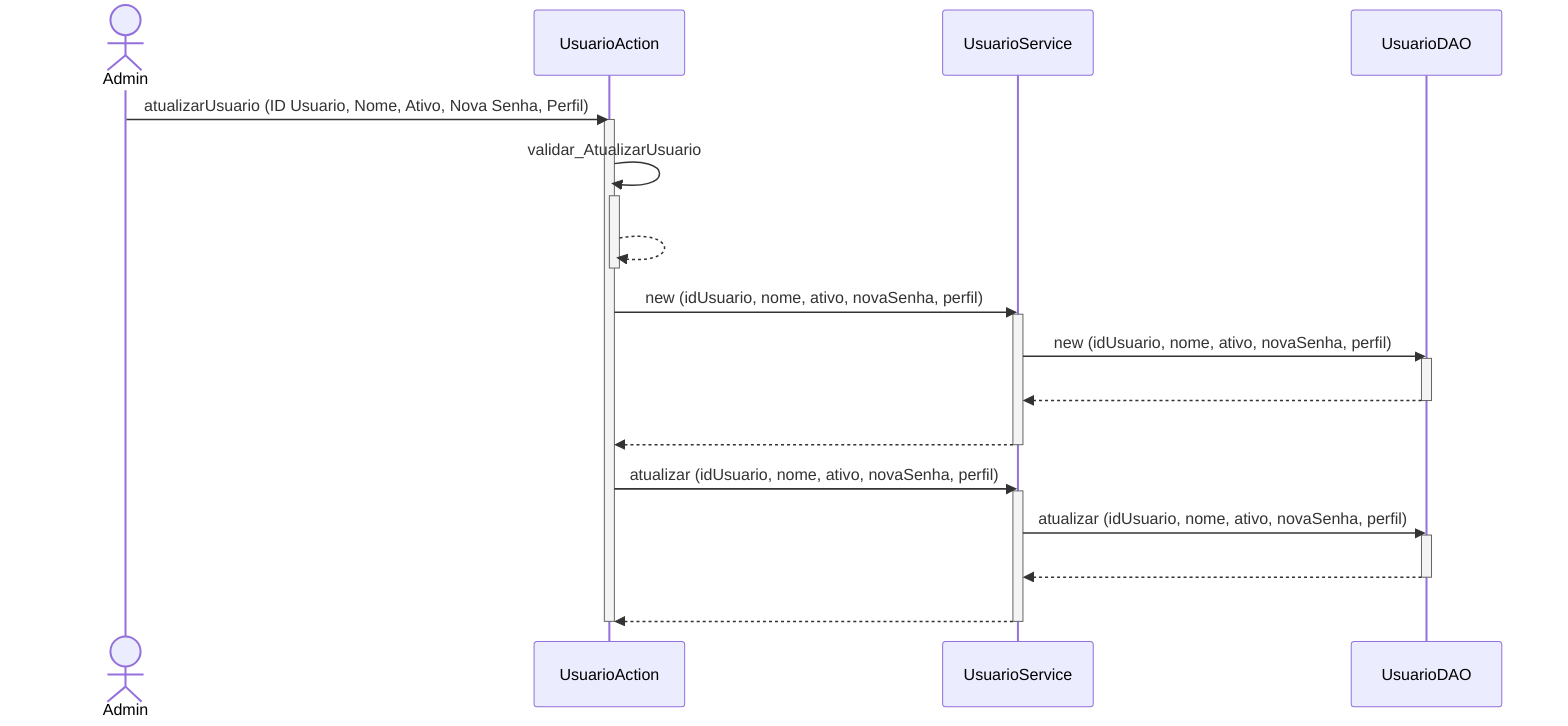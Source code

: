 sequenceDiagram
actor A as Admin
A ->> UsuarioAction : atualizarUsuario (ID Usuario, Nome, Ativo, Nova Senha, Perfil)
activate UsuarioAction
UsuarioAction ->> UsuarioAction : validar_AtualizarUsuario
activate UsuarioAction
UsuarioAction -->> UsuarioAction : #32; 
deactivate UsuarioAction
UsuarioAction ->> UsuarioService : new (idUsuario, nome, ativo, novaSenha, perfil)
activate UsuarioService
UsuarioService ->> UsuarioDAO : new (idUsuario, nome, ativo, novaSenha, perfil)
activate UsuarioDAO
UsuarioDAO -->> UsuarioService : #32; 
deactivate UsuarioDAO
UsuarioService -->> UsuarioAction : #32; 
deactivate UsuarioService
UsuarioAction ->> UsuarioService : atualizar (idUsuario, nome, ativo, novaSenha, perfil)
activate UsuarioService
UsuarioService ->> UsuarioDAO : atualizar (idUsuario, nome, ativo, novaSenha, perfil)
activate UsuarioDAO
UsuarioDAO -->> UsuarioService : #32; 
deactivate UsuarioDAO
UsuarioService -->> UsuarioAction : #32; 
deactivate UsuarioService
deactivate UsuarioAction